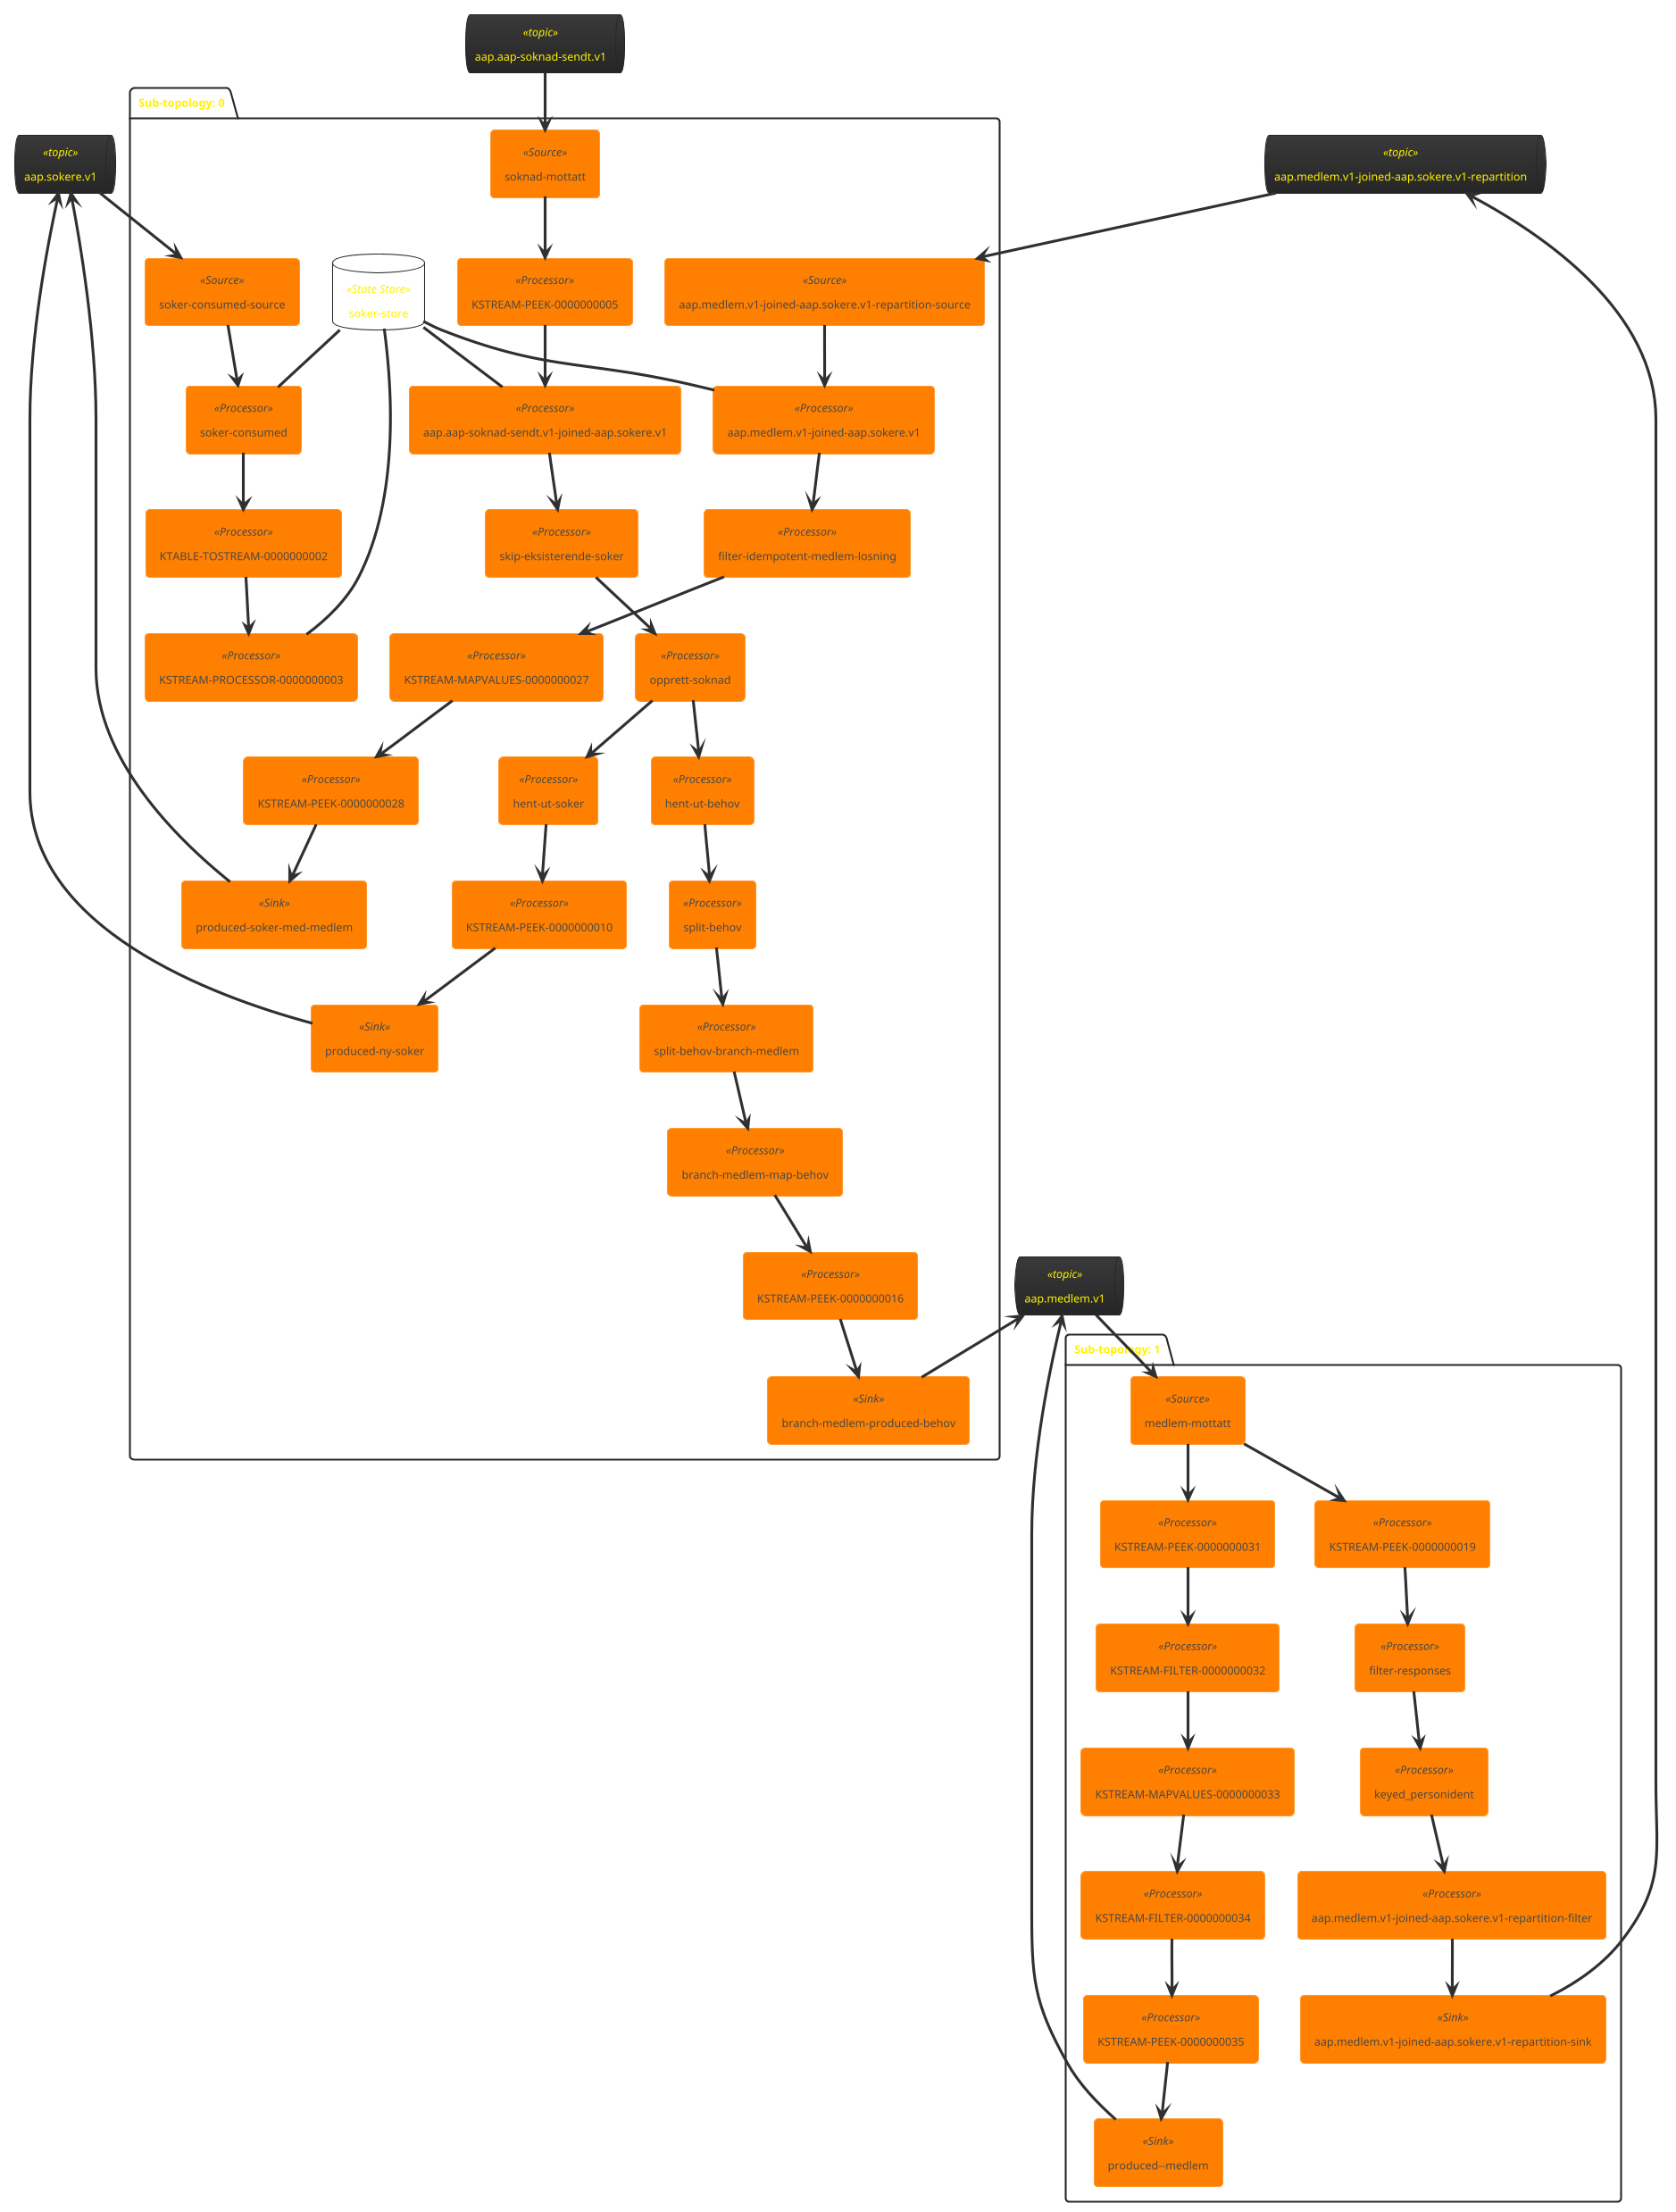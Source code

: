 @startuml
!theme black-knight
queue "aap.medlem.v1" <<topic>> as aap_medlem_v1
queue "aap.sokere.v1" <<topic>> as aap_sokere_v1
queue "aap.aap-soknad-sendt.v1" <<topic>> as aap_aap_soknad_sendt_v1
queue "aap.medlem.v1-joined-aap.sokere.v1-repartition" <<topic>> as aap_medlem_v1_joined_aap_sokere_v1_repartition
package "Sub-topology: 0" {
	database "soker-store" <<State Store>> as soker_store
	agent "soknad-mottatt" <<Source>> as soknad_mottatt
	agent "KSTREAM-PEEK-0000000005" <<Processor>> as KSTREAM_PEEK_0000000005
	agent "aap.aap-soknad-sendt.v1-joined-aap.sokere.v1" <<Processor>> as aap_aap_soknad_sendt_v1_joined_aap_sokere_v1
	agent "skip-eksisterende-soker" <<Processor>> as skip_eksisterende_soker
	agent "opprett-soknad" <<Processor>> as opprett_soknad
	agent "aap.medlem.v1-joined-aap.sokere.v1-repartition-source" <<Source>> as aap_medlem_v1_joined_aap_sokere_v1_repartition_source
	agent "hent-ut-behov" <<Processor>> as hent_ut_behov
	agent "aap.medlem.v1-joined-aap.sokere.v1" <<Processor>> as aap_medlem_v1_joined_aap_sokere_v1
	agent "split-behov" <<Processor>> as split_behov
	agent "filter-idempotent-medlem-losning" <<Processor>> as filter_idempotent_medlem_losning
	agent "soker-consumed-source" <<Source>> as soker_consumed_source
	agent "split-behov-branch-medlem" <<Processor>> as split_behov_branch_medlem
	agent "KSTREAM-MAPVALUES-0000000027" <<Processor>> as KSTREAM_MAPVALUES_0000000027
	agent "branch-medlem-map-behov" <<Processor>> as branch_medlem_map_behov
	agent "hent-ut-soker" <<Processor>> as hent_ut_soker
	agent "soker-consumed" <<Processor>> as soker_consumed
	agent "KSTREAM-PEEK-0000000010" <<Processor>> as KSTREAM_PEEK_0000000010
	agent "KSTREAM-PEEK-0000000016" <<Processor>> as KSTREAM_PEEK_0000000016
	agent "KSTREAM-PEEK-0000000028" <<Processor>> as KSTREAM_PEEK_0000000028
	agent "KTABLE-TOSTREAM-0000000002" <<Processor>> as KTABLE_TOSTREAM_0000000002
	agent "KSTREAM-PROCESSOR-0000000003" <<Processor>> as KSTREAM_PROCESSOR_0000000003
	agent "branch-medlem-produced-behov" <<Sink>> as branch_medlem_produced_behov
	agent "produced-ny-soker" <<Sink>> as produced_ny_soker
	agent "produced-soker-med-medlem" <<Sink>> as produced_soker_med_medlem
	aap_aap_soknad_sendt_v1 --> soknad_mottatt
	soker_store -- aap_aap_soknad_sendt_v1_joined_aap_sokere_v1
	aap_medlem_v1_joined_aap_sokere_v1_repartition --> aap_medlem_v1_joined_aap_sokere_v1_repartition_source
	soker_store -- aap_medlem_v1_joined_aap_sokere_v1
	aap_sokere_v1 --> soker_consumed_source
	soker_store -- soker_consumed
	soker_store -- KSTREAM_PROCESSOR_0000000003
	aap_medlem_v1 <-- branch_medlem_produced_behov
	aap_sokere_v1 <-- produced_ny_soker
	aap_sokere_v1 <-- produced_soker_med_medlem
	soknad_mottatt --> KSTREAM_PEEK_0000000005
	KSTREAM_PEEK_0000000005 --> aap_aap_soknad_sendt_v1_joined_aap_sokere_v1
	aap_aap_soknad_sendt_v1_joined_aap_sokere_v1 --> skip_eksisterende_soker
	skip_eksisterende_soker --> opprett_soknad
	opprett_soknad --> hent_ut_behov
	opprett_soknad --> hent_ut_soker
	aap_medlem_v1_joined_aap_sokere_v1_repartition_source --> aap_medlem_v1_joined_aap_sokere_v1
	hent_ut_behov --> split_behov
	aap_medlem_v1_joined_aap_sokere_v1 --> filter_idempotent_medlem_losning
	split_behov --> split_behov_branch_medlem
	filter_idempotent_medlem_losning --> KSTREAM_MAPVALUES_0000000027
	soker_consumed_source --> soker_consumed
	split_behov_branch_medlem --> branch_medlem_map_behov
	KSTREAM_MAPVALUES_0000000027 --> KSTREAM_PEEK_0000000028
	branch_medlem_map_behov --> KSTREAM_PEEK_0000000016
	hent_ut_soker --> KSTREAM_PEEK_0000000010
	soker_consumed --> KTABLE_TOSTREAM_0000000002
	KSTREAM_PEEK_0000000010 --> produced_ny_soker
	KSTREAM_PEEK_0000000016 --> branch_medlem_produced_behov
	KSTREAM_PEEK_0000000028 --> produced_soker_med_medlem
	KTABLE_TOSTREAM_0000000002 --> KSTREAM_PROCESSOR_0000000003
}
package "Sub-topology: 1" {
	agent "medlem-mottatt" <<Source>> as medlem_mottatt
	agent "KSTREAM-PEEK-0000000031" <<Processor>> as KSTREAM_PEEK_0000000031
	agent "KSTREAM-FILTER-0000000032" <<Processor>> as KSTREAM_FILTER_0000000032
	agent "KSTREAM-PEEK-0000000019" <<Processor>> as KSTREAM_PEEK_0000000019
	agent "KSTREAM-MAPVALUES-0000000033" <<Processor>> as KSTREAM_MAPVALUES_0000000033
	agent "filter-responses" <<Processor>> as filter_responses
	agent "KSTREAM-FILTER-0000000034" <<Processor>> as KSTREAM_FILTER_0000000034
	agent "keyed_personident" <<Processor>> as keyed_personident
	agent "KSTREAM-PEEK-0000000035" <<Processor>> as KSTREAM_PEEK_0000000035
	agent "aap.medlem.v1-joined-aap.sokere.v1-repartition-filter" <<Processor>> as aap_medlem_v1_joined_aap_sokere_v1_repartition_filter
	agent "aap.medlem.v1-joined-aap.sokere.v1-repartition-sink" <<Sink>> as aap_medlem_v1_joined_aap_sokere_v1_repartition_sink
	agent "produced--medlem" <<Sink>> as produced__medlem
	aap_medlem_v1 --> medlem_mottatt
	aap_medlem_v1_joined_aap_sokere_v1_repartition <-- aap_medlem_v1_joined_aap_sokere_v1_repartition_sink
	aap_medlem_v1 <-- produced__medlem
	medlem_mottatt --> KSTREAM_PEEK_0000000031
	medlem_mottatt --> KSTREAM_PEEK_0000000019
	KSTREAM_PEEK_0000000031 --> KSTREAM_FILTER_0000000032
	KSTREAM_FILTER_0000000032 --> KSTREAM_MAPVALUES_0000000033
	KSTREAM_PEEK_0000000019 --> filter_responses
	KSTREAM_MAPVALUES_0000000033 --> KSTREAM_FILTER_0000000034
	filter_responses --> keyed_personident
	KSTREAM_FILTER_0000000034 --> KSTREAM_PEEK_0000000035
	keyed_personident --> aap_medlem_v1_joined_aap_sokere_v1_repartition_filter
	KSTREAM_PEEK_0000000035 --> produced__medlem
	aap_medlem_v1_joined_aap_sokere_v1_repartition_filter --> aap_medlem_v1_joined_aap_sokere_v1_repartition_sink
}
@enduml